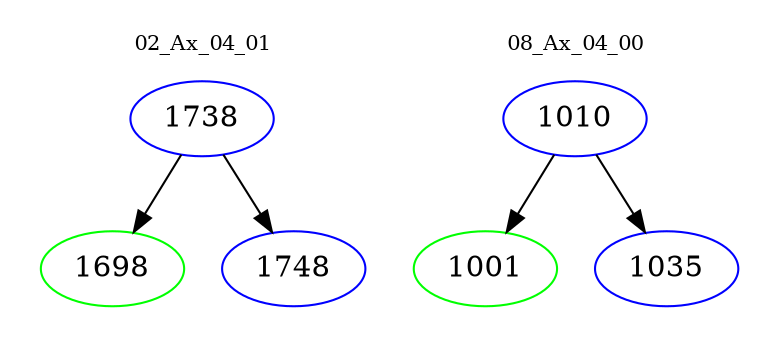 digraph{
subgraph cluster_0 {
color = white
label = "02_Ax_04_01";
fontsize=10;
T0_1738 [label="1738", color="blue"]
T0_1738 -> T0_1698 [color="black"]
T0_1698 [label="1698", color="green"]
T0_1738 -> T0_1748 [color="black"]
T0_1748 [label="1748", color="blue"]
}
subgraph cluster_1 {
color = white
label = "08_Ax_04_00";
fontsize=10;
T1_1010 [label="1010", color="blue"]
T1_1010 -> T1_1001 [color="black"]
T1_1001 [label="1001", color="green"]
T1_1010 -> T1_1035 [color="black"]
T1_1035 [label="1035", color="blue"]
}
}

